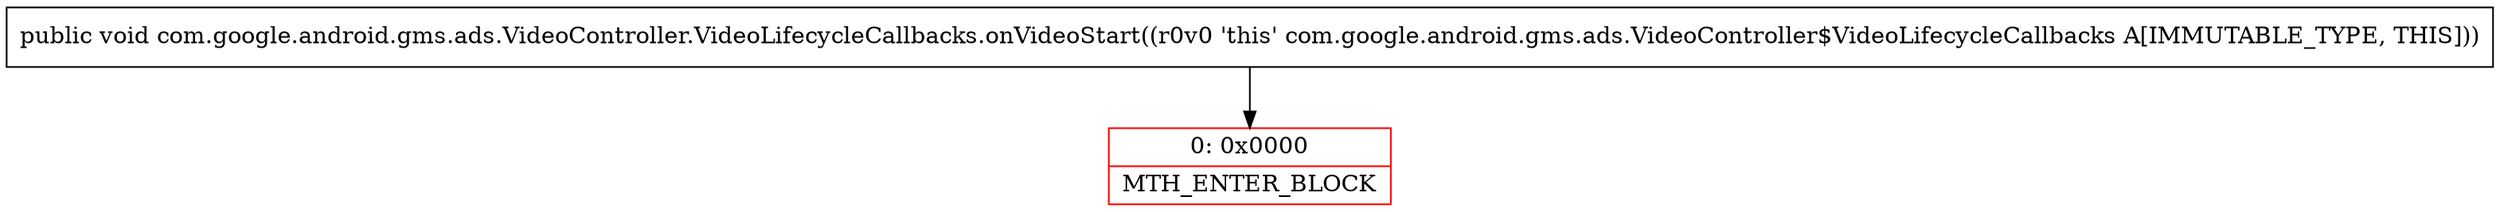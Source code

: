 digraph "CFG forcom.google.android.gms.ads.VideoController.VideoLifecycleCallbacks.onVideoStart()V" {
subgraph cluster_Region_198586787 {
label = "R(0)";
node [shape=record,color=blue];
}
Node_0 [shape=record,color=red,label="{0\:\ 0x0000|MTH_ENTER_BLOCK\l}"];
MethodNode[shape=record,label="{public void com.google.android.gms.ads.VideoController.VideoLifecycleCallbacks.onVideoStart((r0v0 'this' com.google.android.gms.ads.VideoController$VideoLifecycleCallbacks A[IMMUTABLE_TYPE, THIS])) }"];
MethodNode -> Node_0;
}

